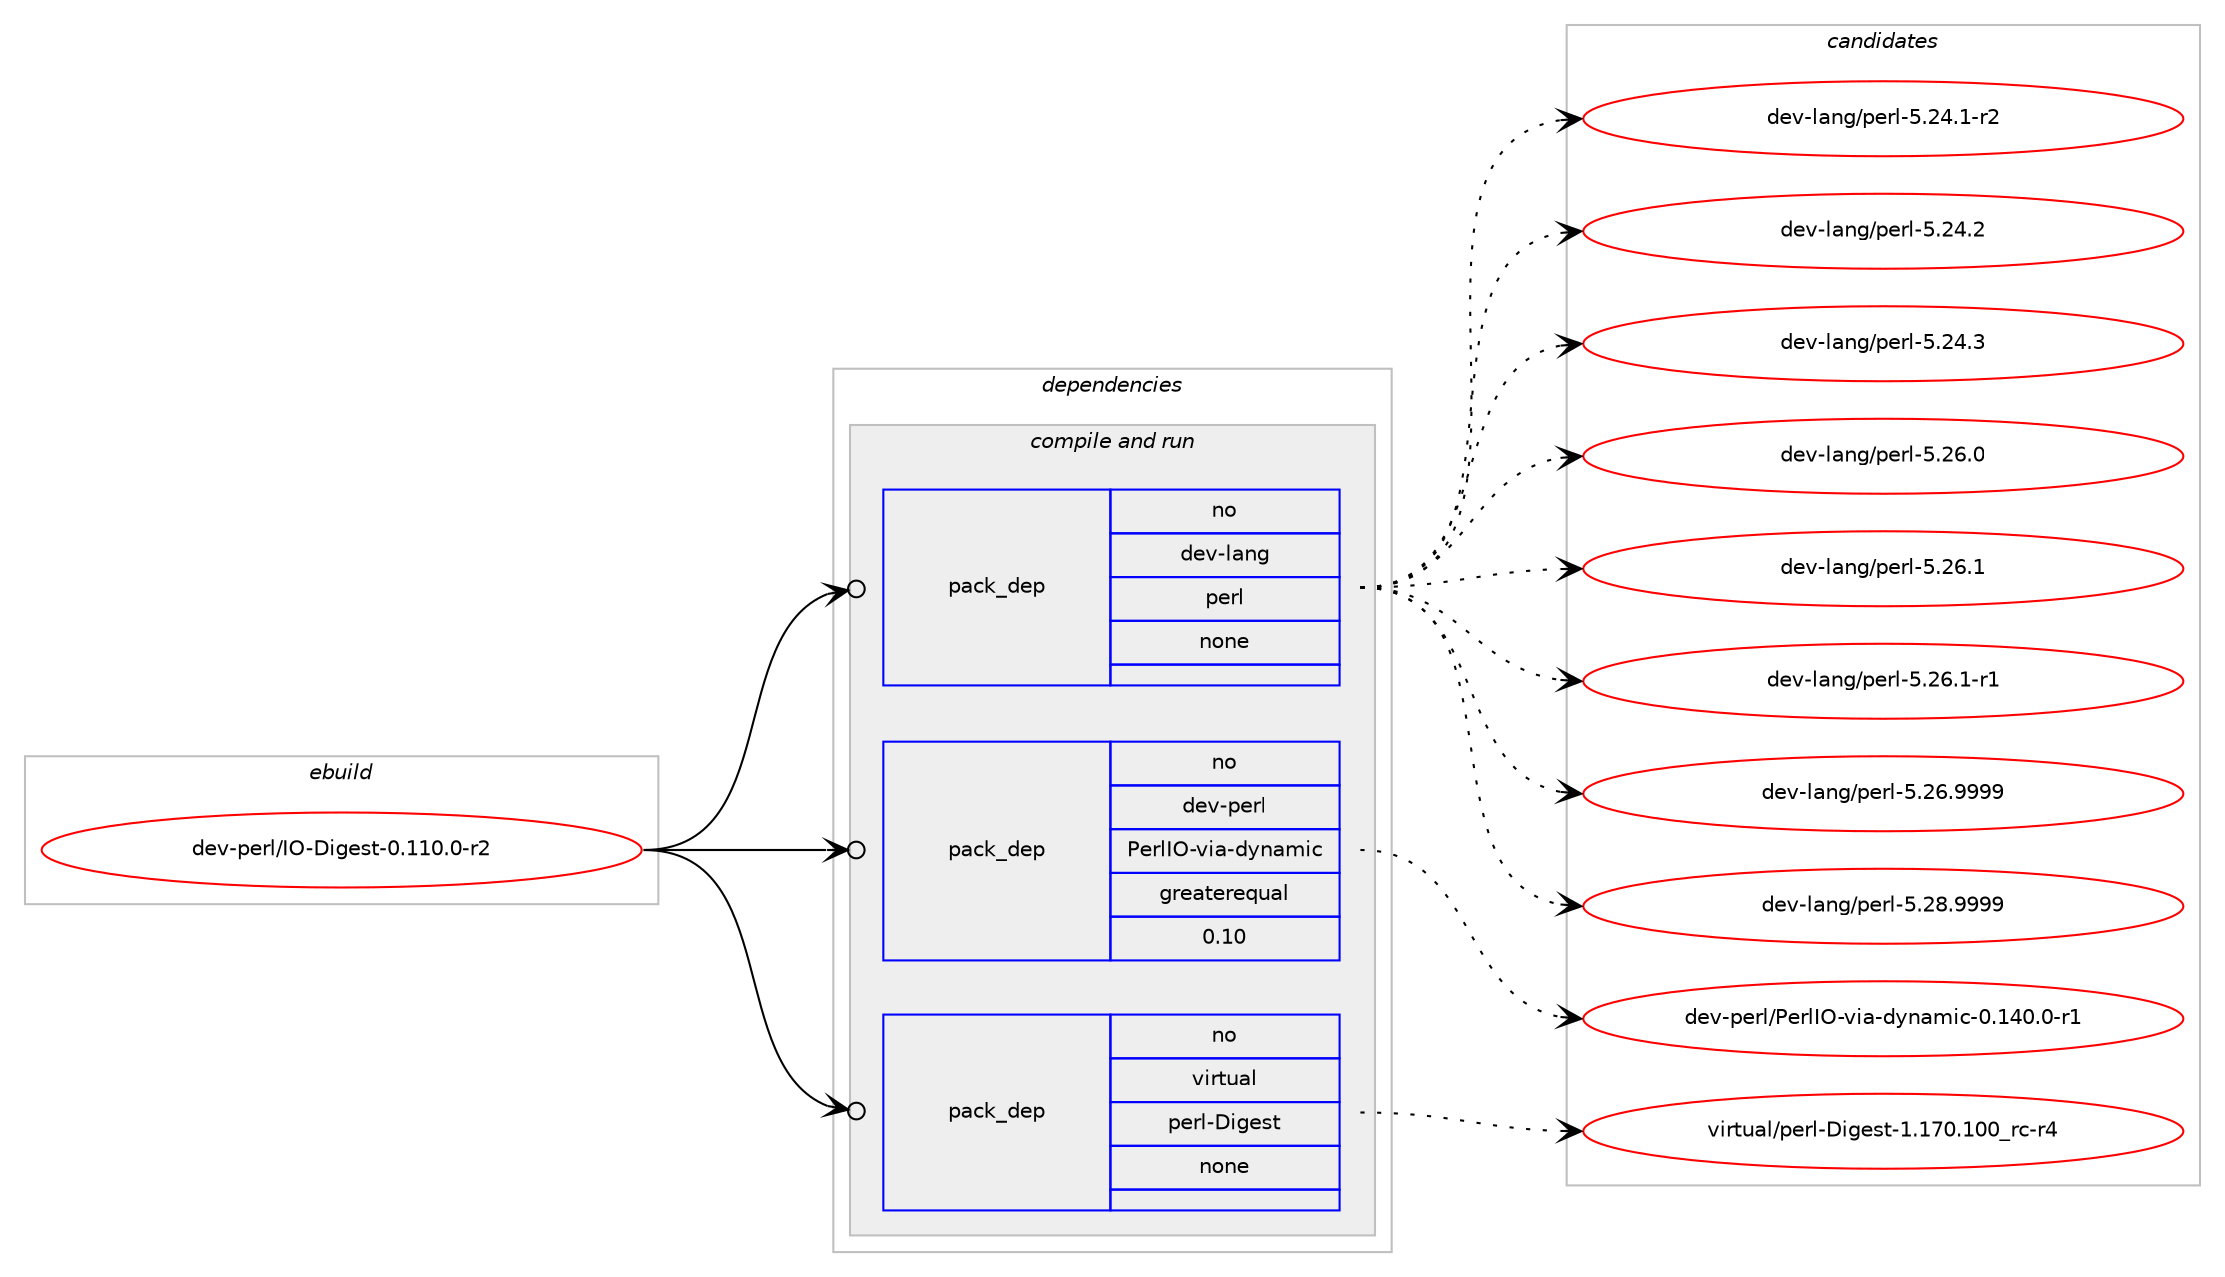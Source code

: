 digraph prolog {

# *************
# Graph options
# *************

newrank=true;
concentrate=true;
compound=true;
graph [rankdir=LR,fontname=Helvetica,fontsize=10,ranksep=1.5];#, ranksep=2.5, nodesep=0.2];
edge  [arrowhead=vee];
node  [fontname=Helvetica,fontsize=10];

# **********
# The ebuild
# **********

subgraph cluster_leftcol {
color=gray;
rank=same;
label=<<i>ebuild</i>>;
id [label="dev-perl/IO-Digest-0.110.0-r2", color=red, width=4, href="../dev-perl/IO-Digest-0.110.0-r2.svg"];
}

# ****************
# The dependencies
# ****************

subgraph cluster_midcol {
color=gray;
label=<<i>dependencies</i>>;
subgraph cluster_compile {
fillcolor="#eeeeee";
style=filled;
label=<<i>compile</i>>;
}
subgraph cluster_compileandrun {
fillcolor="#eeeeee";
style=filled;
label=<<i>compile and run</i>>;
subgraph pack100902 {
dependency131951 [label=<<TABLE BORDER="0" CELLBORDER="1" CELLSPACING="0" CELLPADDING="4" WIDTH="220"><TR><TD ROWSPAN="6" CELLPADDING="30">pack_dep</TD></TR><TR><TD WIDTH="110">no</TD></TR><TR><TD>dev-lang</TD></TR><TR><TD>perl</TD></TR><TR><TD>none</TD></TR><TR><TD></TD></TR></TABLE>>, shape=none, color=blue];
}
id:e -> dependency131951:w [weight=20,style="solid",arrowhead="odotvee"];
subgraph pack100903 {
dependency131952 [label=<<TABLE BORDER="0" CELLBORDER="1" CELLSPACING="0" CELLPADDING="4" WIDTH="220"><TR><TD ROWSPAN="6" CELLPADDING="30">pack_dep</TD></TR><TR><TD WIDTH="110">no</TD></TR><TR><TD>dev-perl</TD></TR><TR><TD>PerlIO-via-dynamic</TD></TR><TR><TD>greaterequal</TD></TR><TR><TD>0.10</TD></TR></TABLE>>, shape=none, color=blue];
}
id:e -> dependency131952:w [weight=20,style="solid",arrowhead="odotvee"];
subgraph pack100904 {
dependency131953 [label=<<TABLE BORDER="0" CELLBORDER="1" CELLSPACING="0" CELLPADDING="4" WIDTH="220"><TR><TD ROWSPAN="6" CELLPADDING="30">pack_dep</TD></TR><TR><TD WIDTH="110">no</TD></TR><TR><TD>virtual</TD></TR><TR><TD>perl-Digest</TD></TR><TR><TD>none</TD></TR><TR><TD></TD></TR></TABLE>>, shape=none, color=blue];
}
id:e -> dependency131953:w [weight=20,style="solid",arrowhead="odotvee"];
}
subgraph cluster_run {
fillcolor="#eeeeee";
style=filled;
label=<<i>run</i>>;
}
}

# **************
# The candidates
# **************

subgraph cluster_choices {
rank=same;
color=gray;
label=<<i>candidates</i>>;

subgraph choice100902 {
color=black;
nodesep=1;
choice100101118451089711010347112101114108455346505246494511450 [label="dev-lang/perl-5.24.1-r2", color=red, width=4,href="../dev-lang/perl-5.24.1-r2.svg"];
choice10010111845108971101034711210111410845534650524650 [label="dev-lang/perl-5.24.2", color=red, width=4,href="../dev-lang/perl-5.24.2.svg"];
choice10010111845108971101034711210111410845534650524651 [label="dev-lang/perl-5.24.3", color=red, width=4,href="../dev-lang/perl-5.24.3.svg"];
choice10010111845108971101034711210111410845534650544648 [label="dev-lang/perl-5.26.0", color=red, width=4,href="../dev-lang/perl-5.26.0.svg"];
choice10010111845108971101034711210111410845534650544649 [label="dev-lang/perl-5.26.1", color=red, width=4,href="../dev-lang/perl-5.26.1.svg"];
choice100101118451089711010347112101114108455346505446494511449 [label="dev-lang/perl-5.26.1-r1", color=red, width=4,href="../dev-lang/perl-5.26.1-r1.svg"];
choice10010111845108971101034711210111410845534650544657575757 [label="dev-lang/perl-5.26.9999", color=red, width=4,href="../dev-lang/perl-5.26.9999.svg"];
choice10010111845108971101034711210111410845534650564657575757 [label="dev-lang/perl-5.28.9999", color=red, width=4,href="../dev-lang/perl-5.28.9999.svg"];
dependency131951:e -> choice100101118451089711010347112101114108455346505246494511450:w [style=dotted,weight="100"];
dependency131951:e -> choice10010111845108971101034711210111410845534650524650:w [style=dotted,weight="100"];
dependency131951:e -> choice10010111845108971101034711210111410845534650524651:w [style=dotted,weight="100"];
dependency131951:e -> choice10010111845108971101034711210111410845534650544648:w [style=dotted,weight="100"];
dependency131951:e -> choice10010111845108971101034711210111410845534650544649:w [style=dotted,weight="100"];
dependency131951:e -> choice100101118451089711010347112101114108455346505446494511449:w [style=dotted,weight="100"];
dependency131951:e -> choice10010111845108971101034711210111410845534650544657575757:w [style=dotted,weight="100"];
dependency131951:e -> choice10010111845108971101034711210111410845534650564657575757:w [style=dotted,weight="100"];
}
subgraph choice100903 {
color=black;
nodesep=1;
choice1001011184511210111410847801011141087379451181059745100121110971091059945484649524846484511449 [label="dev-perl/PerlIO-via-dynamic-0.140.0-r1", color=red, width=4,href="../dev-perl/PerlIO-via-dynamic-0.140.0-r1.svg"];
dependency131952:e -> choice1001011184511210111410847801011141087379451181059745100121110971091059945484649524846484511449:w [style=dotted,weight="100"];
}
subgraph choice100904 {
color=black;
nodesep=1;
choice118105114116117971084711210111410845681051031011151164549464955484649484895114994511452 [label="virtual/perl-Digest-1.170.100_rc-r4", color=red, width=4,href="../virtual/perl-Digest-1.170.100_rc-r4.svg"];
dependency131953:e -> choice118105114116117971084711210111410845681051031011151164549464955484649484895114994511452:w [style=dotted,weight="100"];
}
}

}
